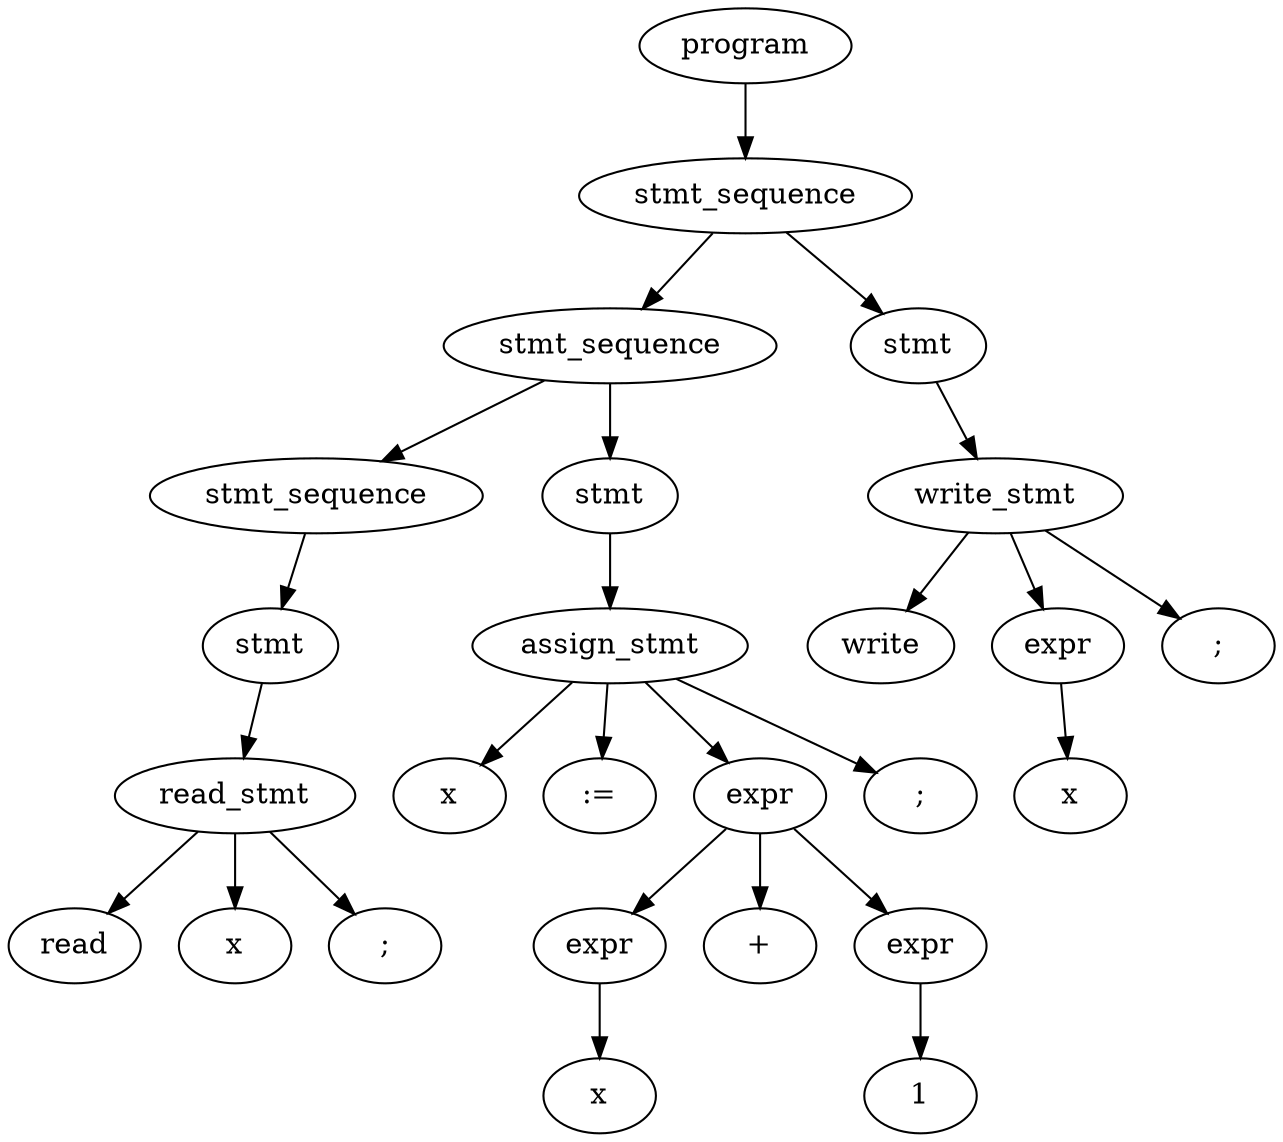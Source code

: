 digraph {
graph [ordering="out"];
node0[label="program"];
node1[label="stmt_sequence"];
node2[label="stmt_sequence"];
node3[label="stmt_sequence"];
node4[label="stmt"];
node5[label="read_stmt"];
node6[label="read"];
node5 -> node6;
node7[label="x"];
node5 -> node7;
node8[label=";"];
node5 -> node8;
node4 -> node5;
node3 -> node4;
node2 -> node3;
node9[label="stmt"];
node10[label="assign_stmt"];
node11[label="x"];
node10 -> node11;
node12[label=":="];
node10 -> node12;
node13[label="expr"];
node14[label="expr"];
node15[label="x"];
node14 -> node15;
node13 -> node14;
node16[label="+"];
node13 -> node16;
node17[label="expr"];
node18[label="1"];
node17 -> node18;
node13 -> node17;
node10 -> node13;
node19[label=";"];
node10 -> node19;
node9 -> node10;
node2 -> node9;
node1 -> node2;
node20[label="stmt"];
node21[label="write_stmt"];
node22[label="write"];
node21 -> node22;
node23[label="expr"];
node24[label="x"];
node23 -> node24;
node21 -> node23;
node25[label=";"];
node21 -> node25;
node20 -> node21;
node1 -> node20;
node0 -> node1;
}
